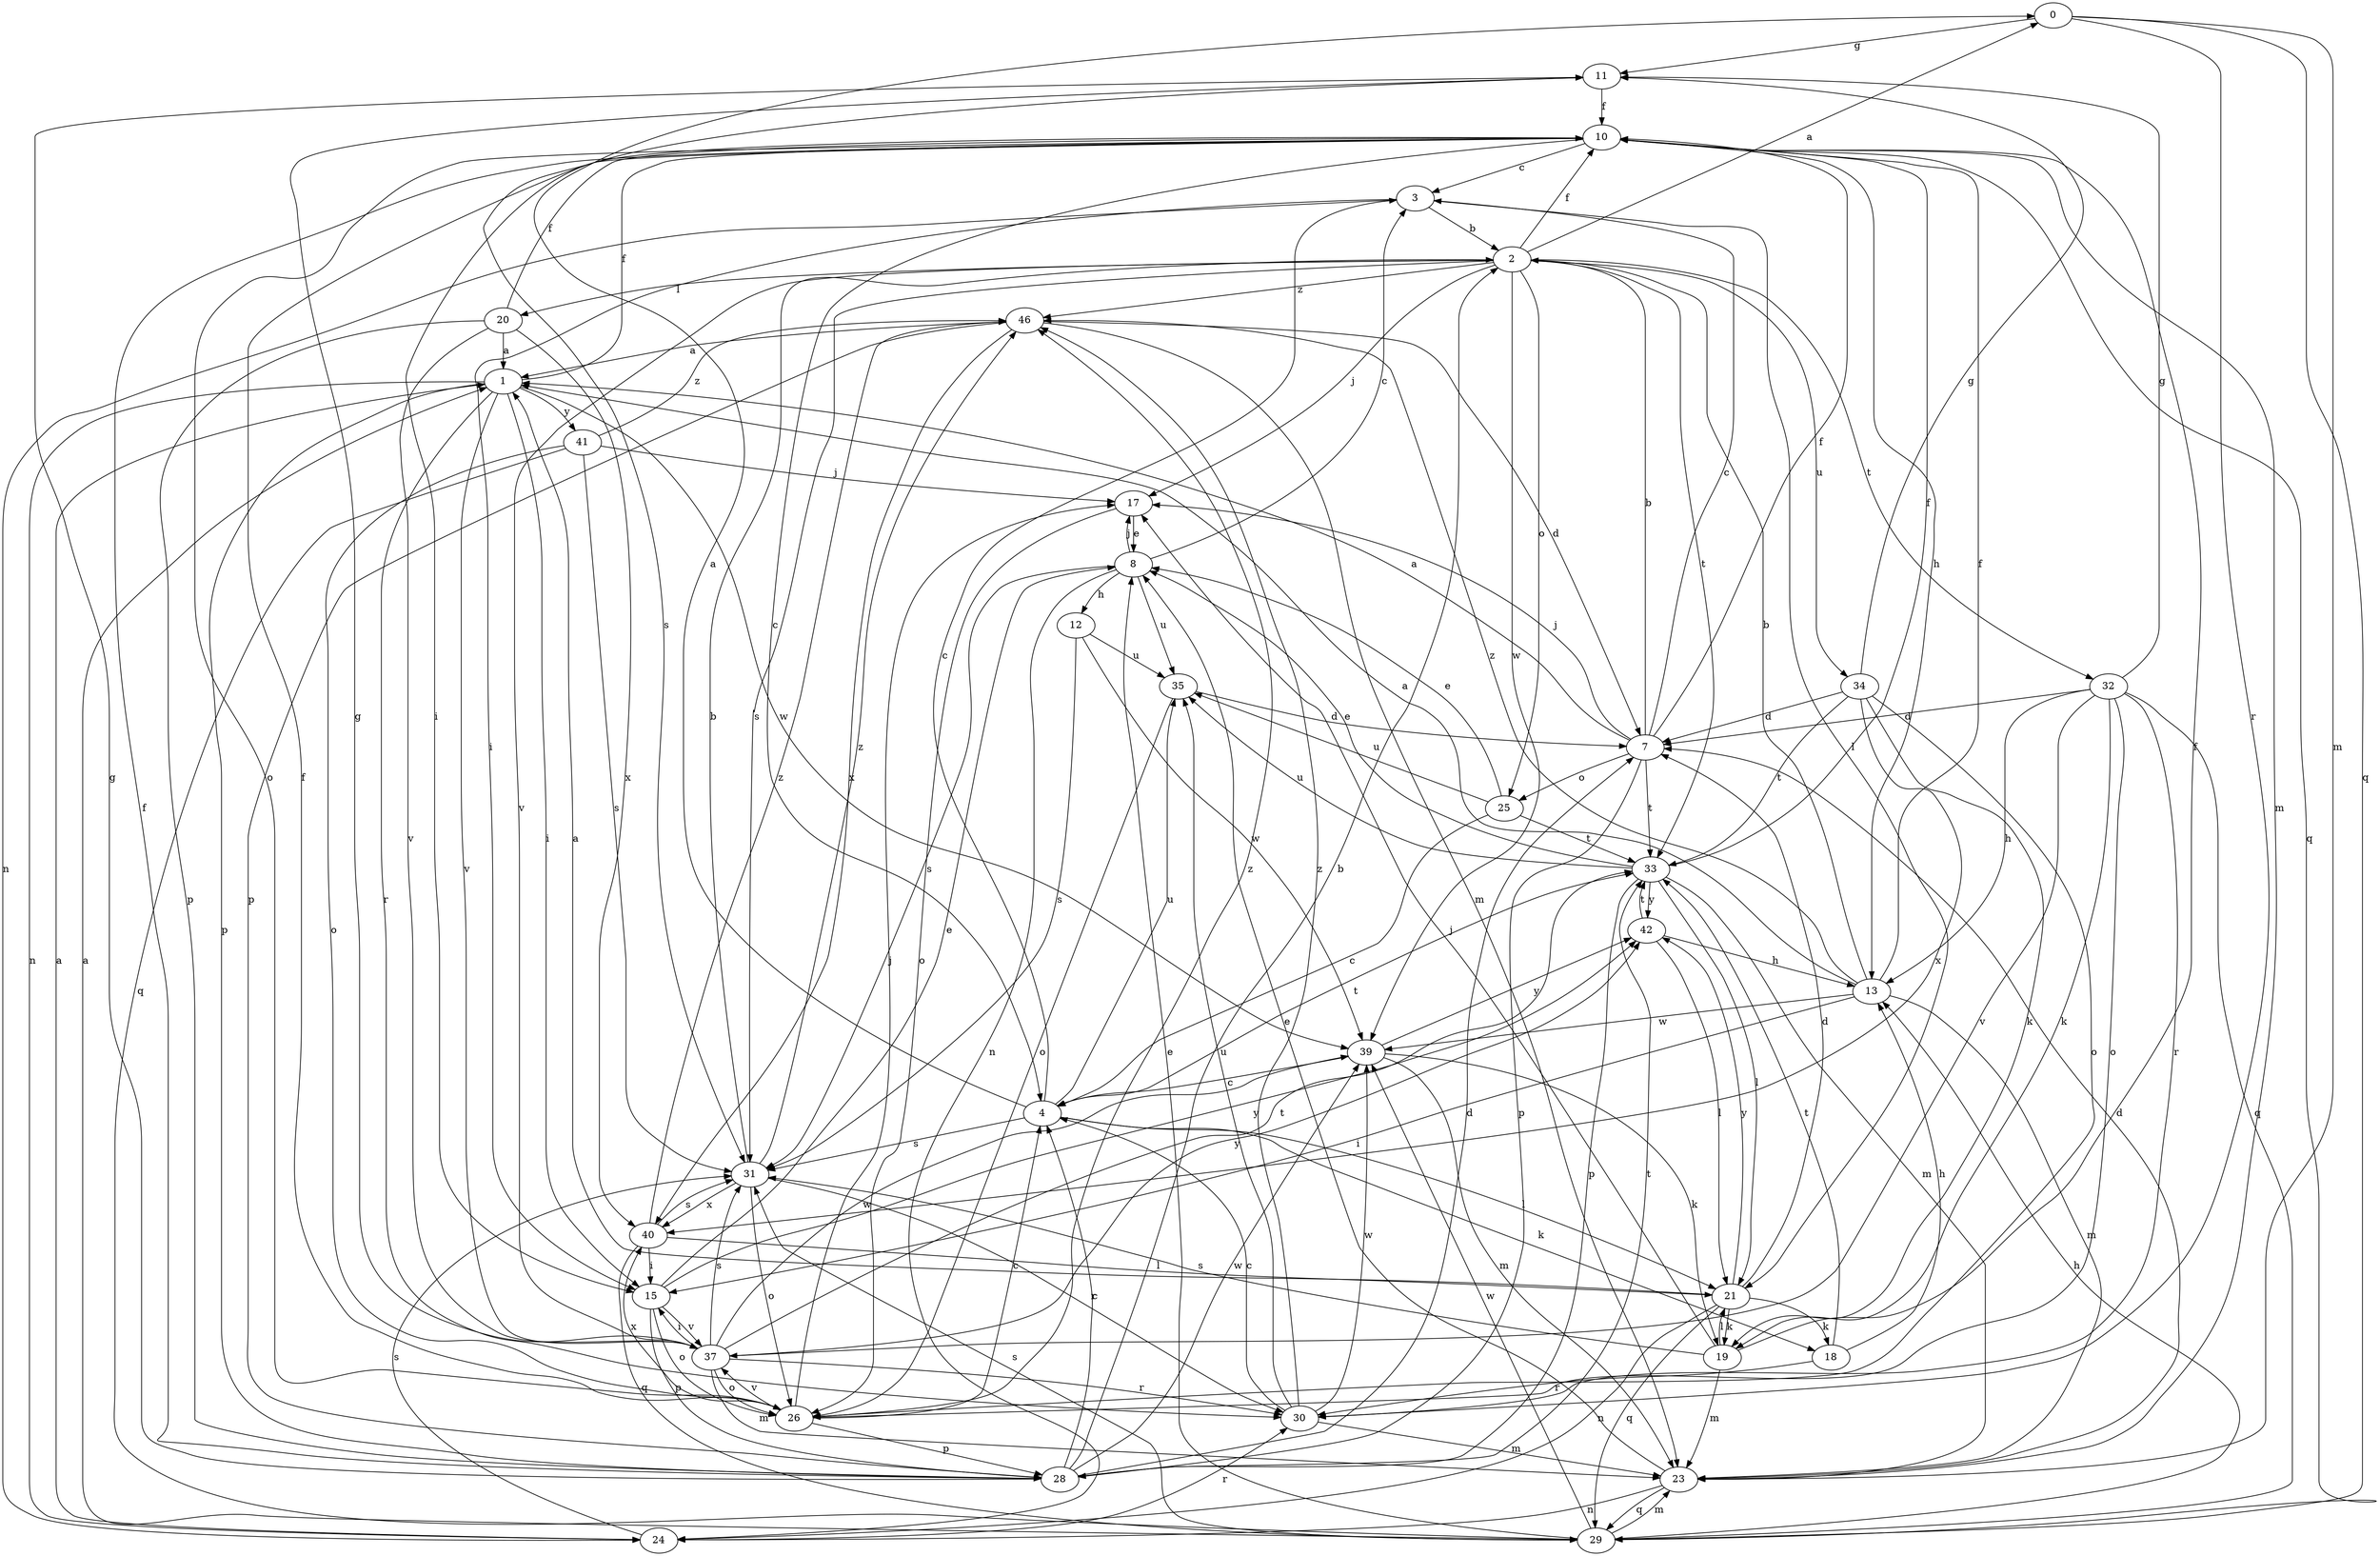 strict digraph  {
0;
1;
2;
3;
4;
7;
8;
10;
11;
12;
13;
15;
17;
18;
19;
20;
21;
23;
24;
25;
26;
28;
29;
30;
31;
32;
33;
34;
35;
37;
39;
40;
41;
42;
46;
0 -> 11  [label=g];
0 -> 23  [label=m];
0 -> 29  [label=q];
0 -> 30  [label=r];
1 -> 10  [label=f];
1 -> 15  [label=i];
1 -> 24  [label=n];
1 -> 28  [label=p];
1 -> 30  [label=r];
1 -> 37  [label=v];
1 -> 39  [label=w];
1 -> 41  [label=y];
2 -> 0  [label=a];
2 -> 10  [label=f];
2 -> 17  [label=j];
2 -> 20  [label=l];
2 -> 25  [label=o];
2 -> 31  [label=s];
2 -> 32  [label=t];
2 -> 33  [label=t];
2 -> 34  [label=u];
2 -> 37  [label=v];
2 -> 39  [label=w];
2 -> 46  [label=z];
3 -> 2  [label=b];
3 -> 15  [label=i];
3 -> 21  [label=l];
3 -> 24  [label=n];
4 -> 0  [label=a];
4 -> 3  [label=c];
4 -> 18  [label=k];
4 -> 21  [label=l];
4 -> 31  [label=s];
4 -> 33  [label=t];
4 -> 35  [label=u];
7 -> 1  [label=a];
7 -> 2  [label=b];
7 -> 3  [label=c];
7 -> 10  [label=f];
7 -> 17  [label=j];
7 -> 25  [label=o];
7 -> 28  [label=p];
7 -> 33  [label=t];
8 -> 3  [label=c];
8 -> 12  [label=h];
8 -> 17  [label=j];
8 -> 24  [label=n];
8 -> 31  [label=s];
8 -> 35  [label=u];
10 -> 3  [label=c];
10 -> 4  [label=c];
10 -> 13  [label=h];
10 -> 15  [label=i];
10 -> 23  [label=m];
10 -> 26  [label=o];
10 -> 29  [label=q];
11 -> 10  [label=f];
11 -> 31  [label=s];
12 -> 31  [label=s];
12 -> 35  [label=u];
12 -> 39  [label=w];
13 -> 1  [label=a];
13 -> 2  [label=b];
13 -> 10  [label=f];
13 -> 15  [label=i];
13 -> 23  [label=m];
13 -> 39  [label=w];
13 -> 46  [label=z];
15 -> 8  [label=e];
15 -> 26  [label=o];
15 -> 28  [label=p];
15 -> 37  [label=v];
15 -> 42  [label=y];
17 -> 8  [label=e];
17 -> 26  [label=o];
18 -> 13  [label=h];
18 -> 30  [label=r];
18 -> 33  [label=t];
19 -> 10  [label=f];
19 -> 17  [label=j];
19 -> 21  [label=l];
19 -> 23  [label=m];
19 -> 31  [label=s];
20 -> 1  [label=a];
20 -> 10  [label=f];
20 -> 28  [label=p];
20 -> 37  [label=v];
20 -> 40  [label=x];
21 -> 1  [label=a];
21 -> 7  [label=d];
21 -> 18  [label=k];
21 -> 19  [label=k];
21 -> 24  [label=n];
21 -> 29  [label=q];
21 -> 42  [label=y];
23 -> 7  [label=d];
23 -> 8  [label=e];
23 -> 24  [label=n];
23 -> 29  [label=q];
24 -> 1  [label=a];
24 -> 30  [label=r];
24 -> 31  [label=s];
25 -> 4  [label=c];
25 -> 8  [label=e];
25 -> 33  [label=t];
25 -> 35  [label=u];
26 -> 4  [label=c];
26 -> 10  [label=f];
26 -> 17  [label=j];
26 -> 28  [label=p];
26 -> 37  [label=v];
26 -> 40  [label=x];
26 -> 46  [label=z];
28 -> 2  [label=b];
28 -> 4  [label=c];
28 -> 7  [label=d];
28 -> 10  [label=f];
28 -> 11  [label=g];
28 -> 33  [label=t];
28 -> 39  [label=w];
29 -> 1  [label=a];
29 -> 8  [label=e];
29 -> 13  [label=h];
29 -> 23  [label=m];
29 -> 31  [label=s];
29 -> 39  [label=w];
30 -> 4  [label=c];
30 -> 23  [label=m];
30 -> 35  [label=u];
30 -> 39  [label=w];
30 -> 46  [label=z];
31 -> 2  [label=b];
31 -> 26  [label=o];
31 -> 30  [label=r];
31 -> 40  [label=x];
31 -> 46  [label=z];
32 -> 7  [label=d];
32 -> 11  [label=g];
32 -> 13  [label=h];
32 -> 19  [label=k];
32 -> 26  [label=o];
32 -> 29  [label=q];
32 -> 30  [label=r];
32 -> 37  [label=v];
33 -> 8  [label=e];
33 -> 10  [label=f];
33 -> 21  [label=l];
33 -> 23  [label=m];
33 -> 28  [label=p];
33 -> 35  [label=u];
33 -> 42  [label=y];
34 -> 7  [label=d];
34 -> 11  [label=g];
34 -> 19  [label=k];
34 -> 26  [label=o];
34 -> 33  [label=t];
34 -> 40  [label=x];
35 -> 7  [label=d];
35 -> 26  [label=o];
37 -> 11  [label=g];
37 -> 15  [label=i];
37 -> 23  [label=m];
37 -> 26  [label=o];
37 -> 30  [label=r];
37 -> 31  [label=s];
37 -> 33  [label=t];
37 -> 39  [label=w];
37 -> 42  [label=y];
39 -> 4  [label=c];
39 -> 19  [label=k];
39 -> 23  [label=m];
39 -> 42  [label=y];
40 -> 15  [label=i];
40 -> 21  [label=l];
40 -> 29  [label=q];
40 -> 31  [label=s];
40 -> 46  [label=z];
41 -> 17  [label=j];
41 -> 26  [label=o];
41 -> 29  [label=q];
41 -> 31  [label=s];
41 -> 46  [label=z];
42 -> 13  [label=h];
42 -> 21  [label=l];
42 -> 33  [label=t];
46 -> 1  [label=a];
46 -> 7  [label=d];
46 -> 23  [label=m];
46 -> 28  [label=p];
46 -> 40  [label=x];
}
